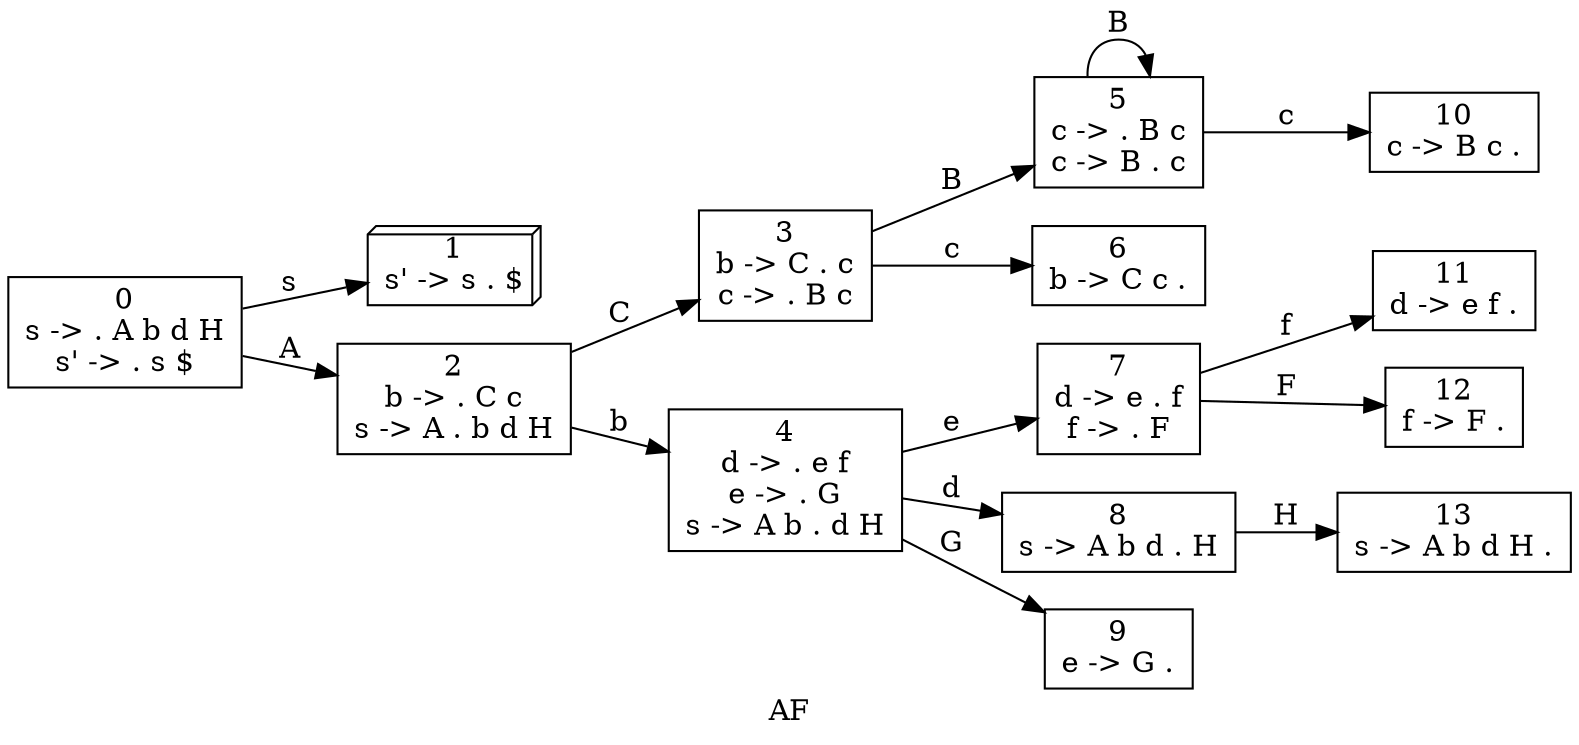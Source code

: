 // LR0
digraph {
	rankdir=LR
	label=AF
	0 [label="0
s -> . A b d H
s' -> . s $" shape=box]
	1 [label="1
s' -> s . $" shape=box3d]
	0 -> 1 [label=s]
	2 [label="2
b -> . C c
s -> A . b d H" shape=box]
	3 [label="3
b -> C . c
c -> . B c" shape=box]
	5 [label="5
c -> . B c
c -> B . c" shape=box]
	5 -> 5 [label=B]
	10 [label="10
c -> B c ." shape=box]
	5 -> 10 [label=c]
	3 -> 5 [label=B]
	6 [label="6
b -> C c ." shape=box]
	3 -> 6 [label=c]
	2 -> 3 [label=C]
	4 [label="4
d -> . e f
e -> . G
s -> A b . d H" shape=box]
	7 [label="7
d -> e . f
f -> . F" shape=box]
	11 [label="11
d -> e f ." shape=box]
	7 -> 11 [label=f]
	12 [label="12
f -> F ." shape=box]
	7 -> 12 [label=F]
	4 -> 7 [label=e]
	8 [label="8
s -> A b d . H" shape=box]
	13 [label="13
s -> A b d H ." shape=box]
	8 -> 13 [label=H]
	4 -> 8 [label=d]
	9 [label="9
e -> G ." shape=box]
	4 -> 9 [label=G]
	2 -> 4 [label=b]
	0 -> 2 [label=A]
}
